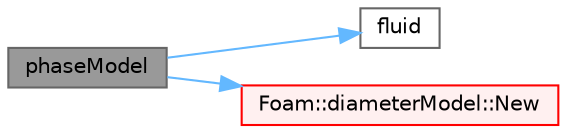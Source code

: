 digraph "phaseModel"
{
 // LATEX_PDF_SIZE
  bgcolor="transparent";
  edge [fontname=Helvetica,fontsize=10,labelfontname=Helvetica,labelfontsize=10];
  node [fontname=Helvetica,fontsize=10,shape=box,height=0.2,width=0.4];
  rankdir="LR";
  Node1 [id="Node000001",label="phaseModel",height=0.2,width=0.4,color="gray40", fillcolor="grey60", style="filled", fontcolor="black",tooltip=" "];
  Node1 -> Node2 [id="edge1_Node000001_Node000002",color="steelblue1",style="solid",tooltip=" "];
  Node2 [id="Node000002",label="fluid",height=0.2,width=0.4,color="grey40", fillcolor="white", style="filled",URL="$classFoam_1_1phaseModel.html#a1ba8bf3bfea9e103cd200ac76eacaa90",tooltip=" "];
  Node1 -> Node3 [id="edge2_Node000001_Node000003",color="steelblue1",style="solid",tooltip=" "];
  Node3 [id="Node000003",label="Foam::diameterModel::New",height=0.2,width=0.4,color="red", fillcolor="#FFF0F0", style="filled",URL="$classFoam_1_1diameterModel.html#a4045fa2b5a1ab0211eb688e60fae8071",tooltip=" "];
}
